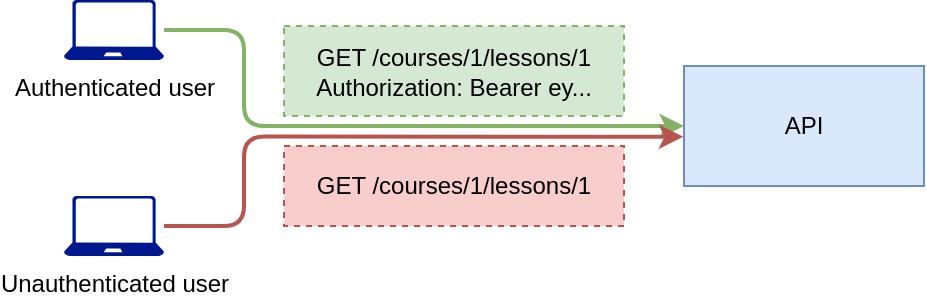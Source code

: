 <mxfile version="27.0.3" pages="2">
  <diagram name="12.1" id="YTiApTUe0Ti74qzOMq3D">
    <mxGraphModel dx="947" dy="569" grid="1" gridSize="10" guides="1" tooltips="1" connect="1" arrows="1" fold="1" page="1" pageScale="1" pageWidth="850" pageHeight="1100" math="0" shadow="0">
      <root>
        <mxCell id="0" />
        <mxCell id="1" parent="0" />
        <mxCell id="x7CPs7mgxBJ3FO-aDUnE-1" value="API" style="rounded=0;whiteSpace=wrap;html=1;fillColor=#dae8fc;strokeColor=#6c8ebf;" vertex="1" parent="1">
          <mxGeometry x="420" y="210" width="120" height="60" as="geometry" />
        </mxCell>
        <mxCell id="x7CPs7mgxBJ3FO-aDUnE-3" style="edgeStyle=orthogonalEdgeStyle;rounded=1;orthogonalLoop=1;jettySize=auto;html=1;fillColor=#d5e8d4;strokeColor=#82b366;strokeWidth=2;curved=0;" edge="1" parent="1" source="x7CPs7mgxBJ3FO-aDUnE-2" target="x7CPs7mgxBJ3FO-aDUnE-1">
          <mxGeometry relative="1" as="geometry">
            <Array as="points">
              <mxPoint x="200" y="192" />
              <mxPoint x="200" y="240" />
            </Array>
          </mxGeometry>
        </mxCell>
        <mxCell id="x7CPs7mgxBJ3FO-aDUnE-2" value="Authenticated user" style="sketch=0;aspect=fixed;pointerEvents=1;shadow=0;dashed=0;html=1;strokeColor=none;labelPosition=center;verticalLabelPosition=bottom;verticalAlign=top;align=center;fillColor=#00188D;shape=mxgraph.azure.laptop" vertex="1" parent="1">
          <mxGeometry x="110" y="177" width="50" height="30" as="geometry" />
        </mxCell>
        <mxCell id="x7CPs7mgxBJ3FO-aDUnE-4" value="GET /courses/1/lessons/1&lt;div&gt;Authorization: Bearer ey...&lt;/div&gt;" style="text;html=1;align=center;verticalAlign=middle;whiteSpace=wrap;rounded=0;strokeColor=#82b366;dashed=1;fillColor=#d5e8d4;" vertex="1" parent="1">
          <mxGeometry x="220" y="190" width="170" height="45" as="geometry" />
        </mxCell>
        <mxCell id="x7CPs7mgxBJ3FO-aDUnE-5" value="" style="shape=image;html=1;verticalAlign=top;verticalLabelPosition=bottom;labelBackgroundColor=#ffffff;imageAspect=0;aspect=fixed;image=https://cdn4.iconfinder.com/data/icons/web-ui-color/128/Checkmark-128.png" vertex="1" parent="1">
          <mxGeometry x="380" y="207" width="17" height="17" as="geometry" />
        </mxCell>
        <mxCell id="x7CPs7mgxBJ3FO-aDUnE-7" value="Unauthenticated user" style="sketch=0;aspect=fixed;pointerEvents=1;shadow=0;dashed=0;html=1;strokeColor=none;labelPosition=center;verticalLabelPosition=bottom;verticalAlign=top;align=center;fillColor=#00188D;shape=mxgraph.azure.laptop" vertex="1" parent="1">
          <mxGeometry x="110" y="275" width="50" height="30" as="geometry" />
        </mxCell>
        <mxCell id="x7CPs7mgxBJ3FO-aDUnE-9" value="GET /courses/1/lessons/1" style="text;html=1;align=center;verticalAlign=middle;whiteSpace=wrap;rounded=0;strokeColor=#b85450;dashed=1;fillColor=#f8cecc;" vertex="1" parent="1">
          <mxGeometry x="220" y="250" width="170" height="40" as="geometry" />
        </mxCell>
        <mxCell id="x7CPs7mgxBJ3FO-aDUnE-11" value="" style="shape=image;html=1;verticalAlign=top;verticalLabelPosition=bottom;labelBackgroundColor=#ffffff;imageAspect=0;aspect=fixed;image=https://cdn1.iconfinder.com/data/icons/CrystalClear/16x16/actions/gg_ignored.png" vertex="1" parent="1">
          <mxGeometry x="382" y="259" width="16" height="16" as="geometry" />
        </mxCell>
        <mxCell id="x7CPs7mgxBJ3FO-aDUnE-12" style="edgeStyle=orthogonalEdgeStyle;rounded=1;orthogonalLoop=1;jettySize=auto;html=1;entryX=-0.003;entryY=0.589;entryDx=0;entryDy=0;entryPerimeter=0;fillColor=#f8cecc;strokeColor=#b85450;strokeWidth=2;curved=0;" edge="1" parent="1" source="x7CPs7mgxBJ3FO-aDUnE-7" target="x7CPs7mgxBJ3FO-aDUnE-1">
          <mxGeometry relative="1" as="geometry">
            <Array as="points">
              <mxPoint x="200" y="290" />
              <mxPoint x="200" y="245" />
            </Array>
          </mxGeometry>
        </mxCell>
      </root>
    </mxGraphModel>
  </diagram>
  <diagram id="ZR0XCQf0cD9S-97wYYR5" name="12.2">
    <mxGraphModel dx="1042" dy="626" grid="1" gridSize="10" guides="1" tooltips="1" connect="1" arrows="1" fold="1" page="1" pageScale="1" pageWidth="850" pageHeight="1100" math="0" shadow="0">
      <root>
        <mxCell id="0" />
        <mxCell id="1" parent="0" />
        <mxCell id="EbnGYY1hlEv5AWaO1sWR-17" style="edgeStyle=orthogonalEdgeStyle;rounded=0;orthogonalLoop=1;jettySize=auto;html=1;entryX=1;entryY=0.5;entryDx=0;entryDy=0;fillColor=#dae8fc;strokeColor=#6c8ebf;strokeWidth=2;" edge="1" parent="1" source="EbnGYY1hlEv5AWaO1sWR-1" target="EbnGYY1hlEv5AWaO1sWR-5">
          <mxGeometry relative="1" as="geometry" />
        </mxCell>
        <mxCell id="EbnGYY1hlEv5AWaO1sWR-1" value="API" style="rounded=0;whiteSpace=wrap;html=1;fillColor=#dae8fc;strokeColor=#6c8ebf;" vertex="1" parent="1">
          <mxGeometry x="490" y="110" width="120" height="60" as="geometry" />
        </mxCell>
        <mxCell id="EbnGYY1hlEv5AWaO1sWR-15" style="edgeStyle=orthogonalEdgeStyle;rounded=1;orthogonalLoop=1;jettySize=auto;html=1;entryX=0;entryY=0.5;entryDx=0;entryDy=0;fillColor=#fff2cc;strokeColor=#d6b656;strokeWidth=2;curved=0;" edge="1" parent="1" source="EbnGYY1hlEv5AWaO1sWR-2" target="EbnGYY1hlEv5AWaO1sWR-4">
          <mxGeometry relative="1" as="geometry" />
        </mxCell>
        <mxCell id="EbnGYY1hlEv5AWaO1sWR-19" style="edgeStyle=orthogonalEdgeStyle;rounded=1;orthogonalLoop=1;jettySize=auto;html=1;entryX=0;entryY=0.5;entryDx=0;entryDy=0;fillColor=#fff2cc;strokeColor=#d6b656;strokeWidth=2;curved=0;" edge="1" parent="1" source="EbnGYY1hlEv5AWaO1sWR-2" target="EbnGYY1hlEv5AWaO1sWR-6">
          <mxGeometry relative="1" as="geometry" />
        </mxCell>
        <mxCell id="EbnGYY1hlEv5AWaO1sWR-2" value="joe@apithreats.com" style="sketch=0;aspect=fixed;pointerEvents=1;shadow=0;dashed=0;html=1;strokeColor=none;labelPosition=center;verticalLabelPosition=bottom;verticalAlign=top;align=center;fillColor=#00188D;shape=mxgraph.azure.laptop" vertex="1" parent="1">
          <mxGeometry x="50" y="125" width="50" height="30" as="geometry" />
        </mxCell>
        <mxCell id="EbnGYY1hlEv5AWaO1sWR-16" style="edgeStyle=orthogonalEdgeStyle;rounded=1;orthogonalLoop=1;jettySize=auto;html=1;entryX=0;entryY=0.25;entryDx=0;entryDy=0;curved=0;fillColor=#fff2cc;strokeColor=#d6b656;strokeWidth=2;" edge="1" parent="1" source="EbnGYY1hlEv5AWaO1sWR-4" target="EbnGYY1hlEv5AWaO1sWR-1">
          <mxGeometry relative="1" as="geometry" />
        </mxCell>
        <mxCell id="EbnGYY1hlEv5AWaO1sWR-4" value="POST /students/register&lt;div&gt;{&quot;email&quot;: &quot;joe1@apithreats.com&quot;...}&lt;/div&gt;" style="text;html=1;align=left;verticalAlign=middle;whiteSpace=wrap;rounded=0;spacingTop=0;spacing=10;strokeColor=#d6b656;dashed=1;fillColor=#fff2cc;" vertex="1" parent="1">
          <mxGeometry x="200" y="40" width="210" height="60" as="geometry" />
        </mxCell>
        <mxCell id="EbnGYY1hlEv5AWaO1sWR-5" value="Status code: 201&lt;div&gt;{&quot;coupon_code&quot;: &quot;&lt;span style=&quot;background-color: transparent;&quot;&gt;3ad3ae88&quot;...}&lt;/span&gt;&lt;/div&gt;" style="text;html=1;align=left;verticalAlign=middle;whiteSpace=wrap;rounded=0;spacingTop=0;spacing=10;strokeColor=#6c8ebf;dashed=1;fillColor=#dae8fc;" vertex="1" parent="1">
          <mxGeometry x="200" y="110" width="210" height="60" as="geometry" />
        </mxCell>
        <mxCell id="EbnGYY1hlEv5AWaO1sWR-20" style="edgeStyle=orthogonalEdgeStyle;rounded=1;orthogonalLoop=1;jettySize=auto;html=1;entryX=0;entryY=0.75;entryDx=0;entryDy=0;curved=0;fillColor=#fff2cc;strokeColor=#d6b656;strokeWidth=2;" edge="1" parent="1" source="EbnGYY1hlEv5AWaO1sWR-6" target="EbnGYY1hlEv5AWaO1sWR-1">
          <mxGeometry relative="1" as="geometry" />
        </mxCell>
        <mxCell id="EbnGYY1hlEv5AWaO1sWR-6" value="POST /courses/1/register&lt;div&gt;{&quot;coupon_code&quot;: &quot;&lt;span style=&quot;background-color: transparent;&quot;&gt;3ad3ae88&lt;/span&gt;&lt;span style=&quot;background-color: transparent; color: light-dark(rgb(0, 0, 0), rgb(255, 255, 255));&quot;&gt;&quot;...}&lt;/span&gt;&lt;/div&gt;" style="text;html=1;align=left;verticalAlign=middle;whiteSpace=wrap;rounded=0;spacingTop=0;spacing=10;strokeColor=#d6b656;dashed=1;fillColor=#fff2cc;" vertex="1" parent="1">
          <mxGeometry x="200" y="180" width="210" height="60" as="geometry" />
        </mxCell>
        <mxCell id="EbnGYY1hlEv5AWaO1sWR-18" style="edgeStyle=orthogonalEdgeStyle;rounded=0;orthogonalLoop=1;jettySize=auto;html=1;entryX=0.92;entryY=0.5;entryDx=0;entryDy=0;entryPerimeter=0;fillColor=#dae8fc;strokeColor=#6c8ebf;strokeWidth=2;" edge="1" parent="1" source="EbnGYY1hlEv5AWaO1sWR-5" target="EbnGYY1hlEv5AWaO1sWR-2">
          <mxGeometry relative="1" as="geometry" />
        </mxCell>
      </root>
    </mxGraphModel>
  </diagram>
</mxfile>
